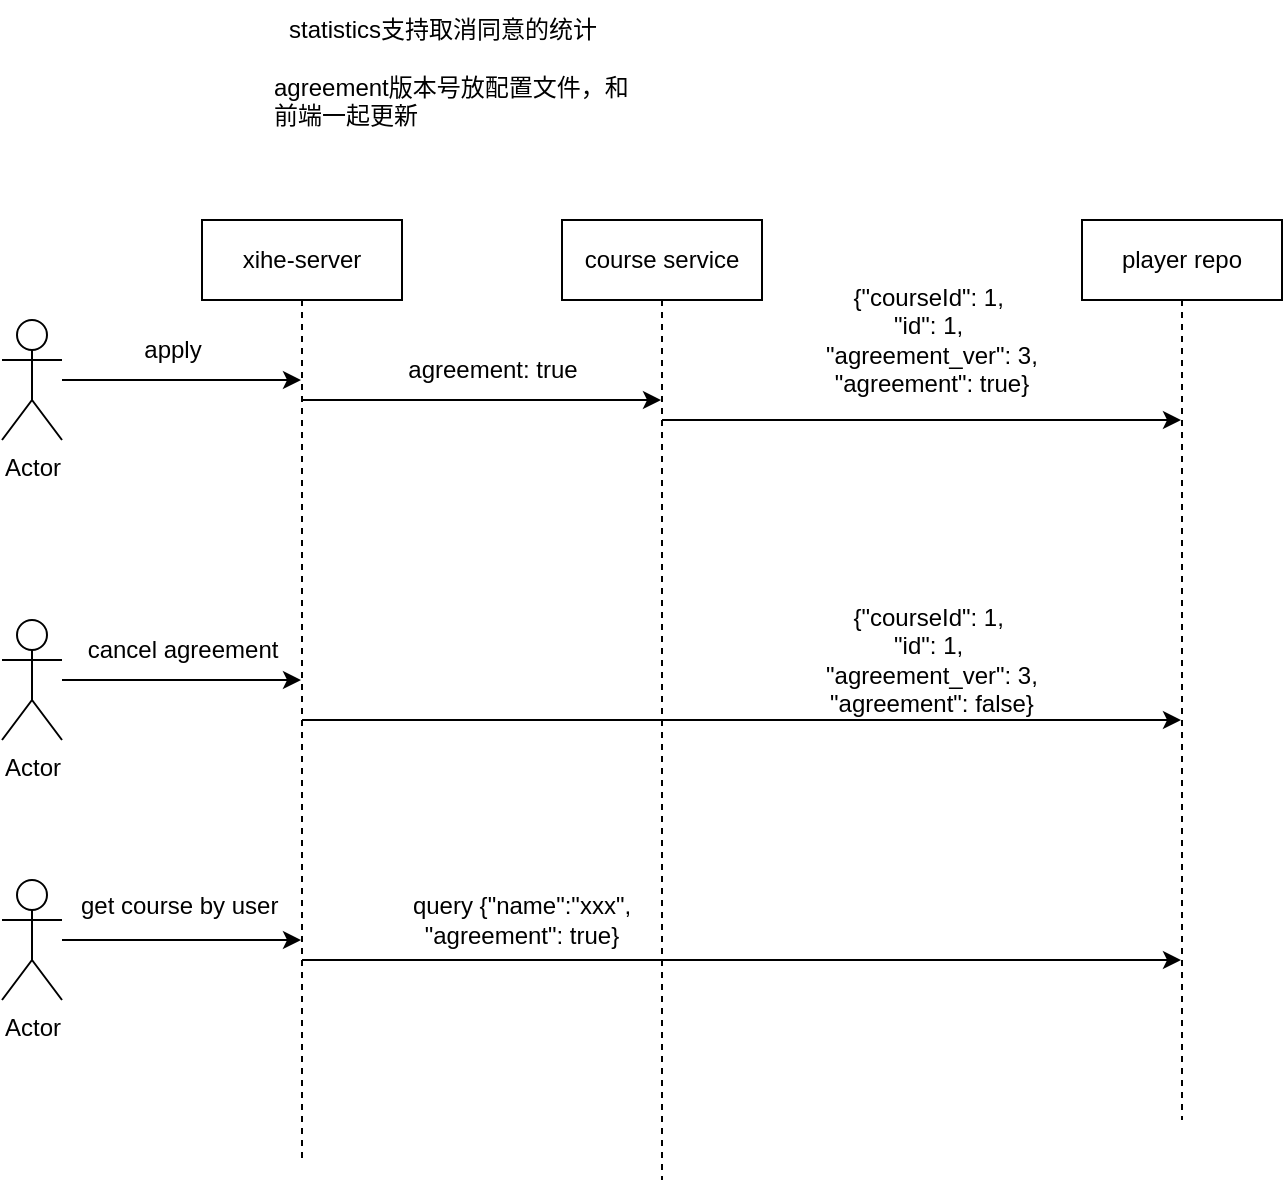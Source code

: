 <mxfile version="21.3.8" type="github">
  <diagram name="Page-1" id="n4vi1D5M3QYKHS8s60AK">
    <mxGraphModel dx="1434" dy="1846" grid="1" gridSize="10" guides="1" tooltips="1" connect="1" arrows="1" fold="1" page="1" pageScale="1" pageWidth="850" pageHeight="1100" math="0" shadow="0">
      <root>
        <mxCell id="0" />
        <mxCell id="1" parent="0" />
        <mxCell id="RPed6Ku-cKz_9hXtHq2g-6" style="rounded=0;orthogonalLoop=1;jettySize=auto;html=1;" edge="1" parent="1" source="RPed6Ku-cKz_9hXtHq2g-1">
          <mxGeometry relative="1" as="geometry">
            <mxPoint x="259.5" y="140" as="targetPoint" />
          </mxGeometry>
        </mxCell>
        <mxCell id="RPed6Ku-cKz_9hXtHq2g-1" value="Actor" style="shape=umlActor;verticalLabelPosition=bottom;verticalAlign=top;html=1;outlineConnect=0;" vertex="1" parent="1">
          <mxGeometry x="110" y="110" width="30" height="60" as="geometry" />
        </mxCell>
        <mxCell id="RPed6Ku-cKz_9hXtHq2g-8" style="edgeStyle=elbowEdgeStyle;rounded=0;orthogonalLoop=1;jettySize=auto;html=1;elbow=vertical;curved=0;" edge="1" parent="1" source="RPed6Ku-cKz_9hXtHq2g-3" target="RPed6Ku-cKz_9hXtHq2g-4">
          <mxGeometry relative="1" as="geometry">
            <Array as="points">
              <mxPoint x="330" y="150" />
              <mxPoint x="320" y="160" />
            </Array>
          </mxGeometry>
        </mxCell>
        <mxCell id="RPed6Ku-cKz_9hXtHq2g-3" value="xihe-server" style="shape=umlLifeline;perimeter=lifelinePerimeter;whiteSpace=wrap;html=1;container=1;dropTarget=0;collapsible=0;recursiveResize=0;outlineConnect=0;portConstraint=eastwest;newEdgeStyle={&quot;edgeStyle&quot;:&quot;elbowEdgeStyle&quot;,&quot;elbow&quot;:&quot;vertical&quot;,&quot;curved&quot;:0,&quot;rounded&quot;:0};" vertex="1" parent="1">
          <mxGeometry x="210" y="60" width="100" height="470" as="geometry" />
        </mxCell>
        <mxCell id="RPed6Ku-cKz_9hXtHq2g-4" value="course service" style="shape=umlLifeline;perimeter=lifelinePerimeter;whiteSpace=wrap;html=1;container=1;dropTarget=0;collapsible=0;recursiveResize=0;outlineConnect=0;portConstraint=eastwest;newEdgeStyle={&quot;edgeStyle&quot;:&quot;elbowEdgeStyle&quot;,&quot;elbow&quot;:&quot;vertical&quot;,&quot;curved&quot;:0,&quot;rounded&quot;:0};" vertex="1" parent="1">
          <mxGeometry x="390" y="60" width="100" height="480" as="geometry" />
        </mxCell>
        <mxCell id="RPed6Ku-cKz_9hXtHq2g-7" value="apply" style="text;html=1;align=center;verticalAlign=middle;resizable=0;points=[];autosize=1;strokeColor=none;fillColor=none;" vertex="1" parent="1">
          <mxGeometry x="170" y="110" width="50" height="30" as="geometry" />
        </mxCell>
        <mxCell id="RPed6Ku-cKz_9hXtHq2g-9" value="agreement: true" style="text;html=1;align=center;verticalAlign=middle;resizable=0;points=[];autosize=1;strokeColor=none;fillColor=none;" vertex="1" parent="1">
          <mxGeometry x="300" y="120" width="110" height="30" as="geometry" />
        </mxCell>
        <mxCell id="RPed6Ku-cKz_9hXtHq2g-11" style="rounded=0;orthogonalLoop=1;jettySize=auto;html=1;" edge="1" parent="1" source="RPed6Ku-cKz_9hXtHq2g-10" target="RPed6Ku-cKz_9hXtHq2g-3">
          <mxGeometry relative="1" as="geometry" />
        </mxCell>
        <mxCell id="RPed6Ku-cKz_9hXtHq2g-10" value="Actor" style="shape=umlActor;verticalLabelPosition=bottom;verticalAlign=top;html=1;outlineConnect=0;" vertex="1" parent="1">
          <mxGeometry x="110" y="260" width="30" height="60" as="geometry" />
        </mxCell>
        <mxCell id="RPed6Ku-cKz_9hXtHq2g-12" value="cancel agreement" style="text;html=1;align=center;verticalAlign=middle;resizable=0;points=[];autosize=1;strokeColor=none;fillColor=none;" vertex="1" parent="1">
          <mxGeometry x="140" y="260" width="120" height="30" as="geometry" />
        </mxCell>
        <mxCell id="RPed6Ku-cKz_9hXtHq2g-14" style="edgeStyle=elbowEdgeStyle;rounded=0;orthogonalLoop=1;jettySize=auto;html=1;elbow=vertical;curved=0;" edge="1" parent="1" target="RPed6Ku-cKz_9hXtHq2g-20">
          <mxGeometry relative="1" as="geometry">
            <mxPoint x="260" y="310" as="sourcePoint" />
            <mxPoint x="569.5" y="310" as="targetPoint" />
          </mxGeometry>
        </mxCell>
        <mxCell id="RPed6Ku-cKz_9hXtHq2g-17" style="rounded=0;orthogonalLoop=1;jettySize=auto;html=1;" edge="1" parent="1" source="RPed6Ku-cKz_9hXtHq2g-16" target="RPed6Ku-cKz_9hXtHq2g-3">
          <mxGeometry relative="1" as="geometry" />
        </mxCell>
        <mxCell id="RPed6Ku-cKz_9hXtHq2g-16" value="Actor" style="shape=umlActor;verticalLabelPosition=bottom;verticalAlign=top;html=1;outlineConnect=0;" vertex="1" parent="1">
          <mxGeometry x="110" y="390" width="30" height="60" as="geometry" />
        </mxCell>
        <mxCell id="RPed6Ku-cKz_9hXtHq2g-18" value="get course by user&amp;nbsp; " style="text;html=1;align=center;verticalAlign=middle;resizable=0;points=[];autosize=1;strokeColor=none;fillColor=none;" vertex="1" parent="1">
          <mxGeometry x="135" y="388" width="130" height="30" as="geometry" />
        </mxCell>
        <mxCell id="RPed6Ku-cKz_9hXtHq2g-20" value="player repo" style="shape=umlLifeline;perimeter=lifelinePerimeter;whiteSpace=wrap;html=1;container=1;dropTarget=0;collapsible=0;recursiveResize=0;outlineConnect=0;portConstraint=eastwest;newEdgeStyle={&quot;edgeStyle&quot;:&quot;elbowEdgeStyle&quot;,&quot;elbow&quot;:&quot;vertical&quot;,&quot;curved&quot;:0,&quot;rounded&quot;:0};" vertex="1" parent="1">
          <mxGeometry x="650" y="60" width="100" height="450" as="geometry" />
        </mxCell>
        <mxCell id="RPed6Ku-cKz_9hXtHq2g-24" value="agreement版本号放配置文件，和前端一起更新" style="text;strokeColor=none;fillColor=none;align=left;verticalAlign=top;spacingLeft=4;spacingRight=4;overflow=hidden;rotatable=0;points=[[0,0.5],[1,0.5]];portConstraint=eastwest;whiteSpace=wrap;html=1;" vertex="1" parent="1">
          <mxGeometry x="240" y="-20" width="190" height="50" as="geometry" />
        </mxCell>
        <mxCell id="RPed6Ku-cKz_9hXtHq2g-25" style="edgeStyle=elbowEdgeStyle;rounded=0;orthogonalLoop=1;jettySize=auto;html=1;elbow=vertical;curved=0;" edge="1" parent="1">
          <mxGeometry relative="1" as="geometry">
            <mxPoint x="440" y="160" as="sourcePoint" />
            <mxPoint x="699.5" y="160" as="targetPoint" />
            <Array as="points">
              <mxPoint x="510" y="160" />
              <mxPoint x="500" y="170" />
            </Array>
          </mxGeometry>
        </mxCell>
        <mxCell id="RPed6Ku-cKz_9hXtHq2g-28" style="edgeStyle=elbowEdgeStyle;rounded=0;orthogonalLoop=1;jettySize=auto;html=1;elbow=vertical;curved=0;" edge="1" parent="1" target="RPed6Ku-cKz_9hXtHq2g-20">
          <mxGeometry relative="1" as="geometry">
            <mxPoint x="260" y="430" as="sourcePoint" />
            <mxPoint x="570" y="430" as="targetPoint" />
          </mxGeometry>
        </mxCell>
        <mxCell id="RPed6Ku-cKz_9hXtHq2g-34" value="&lt;div&gt;{&quot;courseId&quot;: 1,&amp;nbsp;&lt;/div&gt;&lt;div&gt;&quot;id&quot;: 1,&amp;nbsp;&lt;/div&gt;&lt;div&gt;&quot;agreement_ver&quot;: 3,&lt;/div&gt;&lt;div&gt;&quot;agreement&quot;: true}&lt;/div&gt;" style="text;html=1;strokeColor=none;fillColor=none;align=center;verticalAlign=middle;whiteSpace=wrap;rounded=0;" vertex="1" parent="1">
          <mxGeometry x="470" y="80" width="210" height="80" as="geometry" />
        </mxCell>
        <mxCell id="RPed6Ku-cKz_9hXtHq2g-37" value="&lt;div&gt;{&quot;courseId&quot;: 1,&amp;nbsp;&lt;/div&gt;&lt;div&gt;&quot;id&quot;: 1,&amp;nbsp;&lt;/div&gt;&lt;div&gt;&quot;agreement_ver&quot;: 3,&lt;/div&gt;&lt;div&gt;&quot;agreement&quot;: false}&lt;/div&gt;" style="text;html=1;strokeColor=none;fillColor=none;align=center;verticalAlign=middle;whiteSpace=wrap;rounded=0;" vertex="1" parent="1">
          <mxGeometry x="470" y="240" width="210" height="80" as="geometry" />
        </mxCell>
        <mxCell id="RPed6Ku-cKz_9hXtHq2g-38" value="&lt;div&gt;query {&quot;name&quot;:&quot;xxx&quot;,&lt;/div&gt;&lt;div&gt;&quot;agreement&quot;: true}&lt;/div&gt;" style="text;html=1;strokeColor=none;fillColor=none;align=center;verticalAlign=middle;whiteSpace=wrap;rounded=0;" vertex="1" parent="1">
          <mxGeometry x="265" y="390" width="210" height="40" as="geometry" />
        </mxCell>
        <mxCell id="RPed6Ku-cKz_9hXtHq2g-39" value="statistics支持取消同意的统计" style="text;html=1;align=center;verticalAlign=middle;resizable=0;points=[];autosize=1;strokeColor=none;fillColor=none;" vertex="1" parent="1">
          <mxGeometry x="240" y="-50" width="180" height="30" as="geometry" />
        </mxCell>
      </root>
    </mxGraphModel>
  </diagram>
</mxfile>
